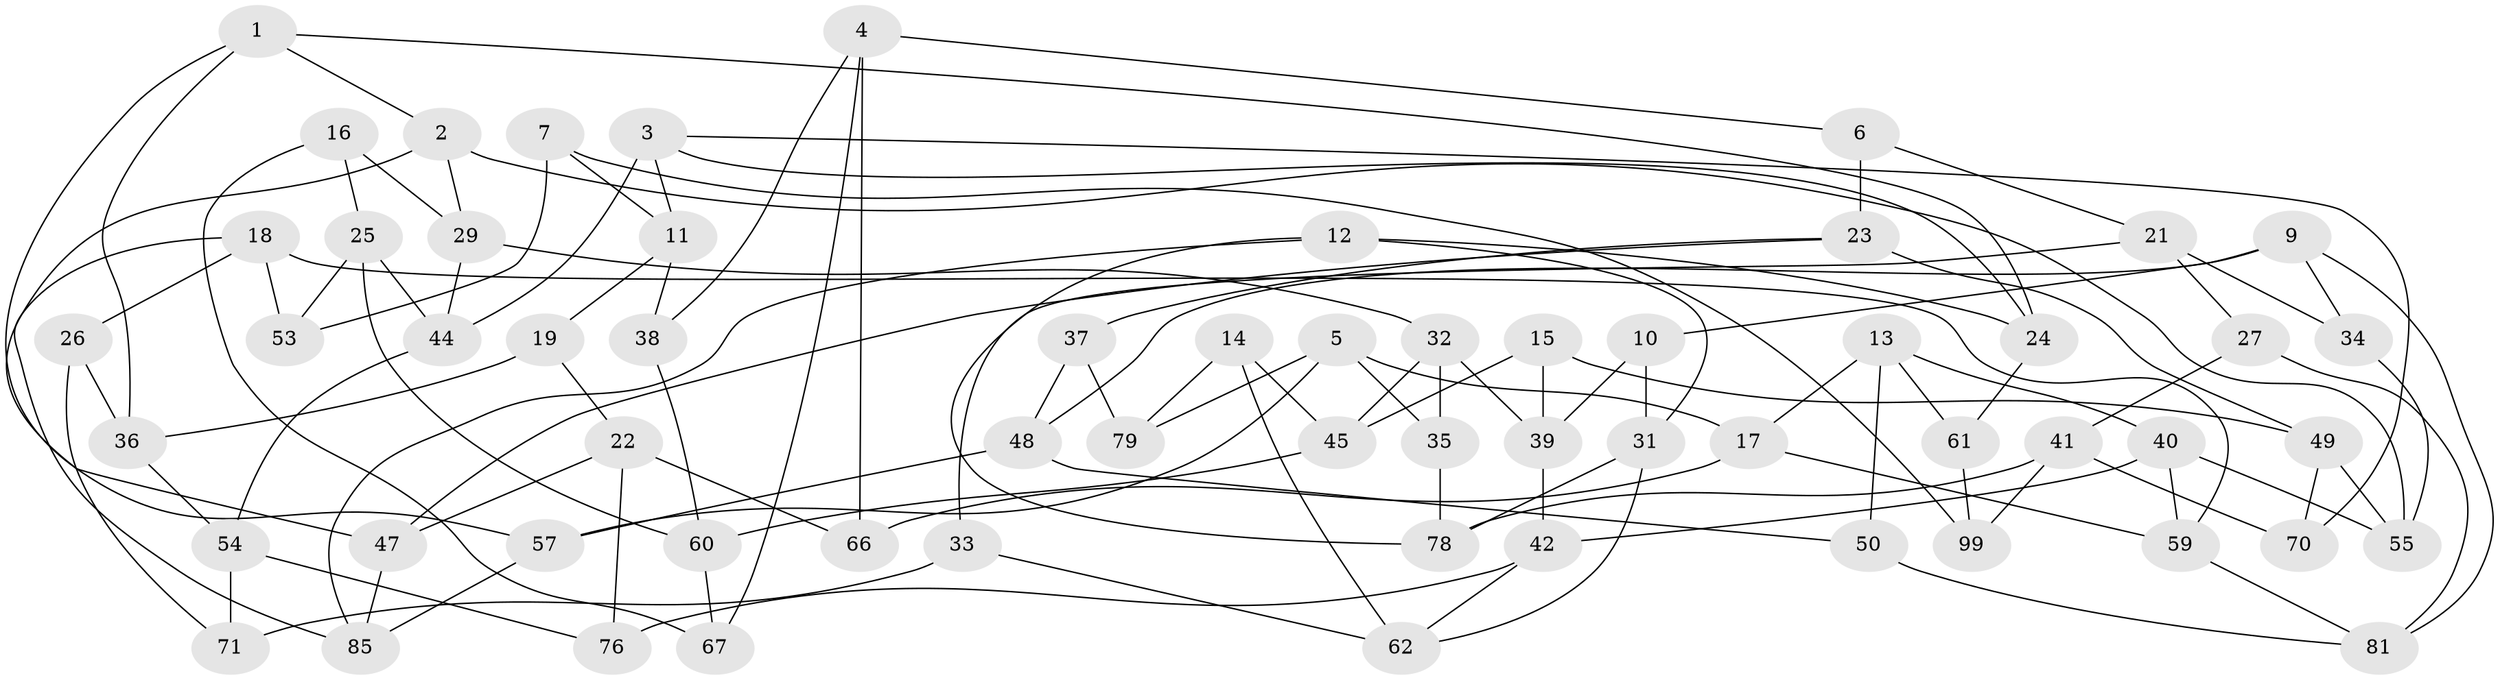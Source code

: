 // original degree distribution, {3: 1.0}
// Generated by graph-tools (version 1.1) at 2025/39/02/21/25 10:39:00]
// undirected, 62 vertices, 112 edges
graph export_dot {
graph [start="1"]
  node [color=gray90,style=filled];
  1 [super="+93"];
  2 [super="+30"];
  3 [super="+8"];
  4 [super="+65"];
  5 [super="+20"];
  6;
  7;
  9 [super="+28"];
  10;
  11 [super="+73"];
  12 [super="+51"];
  13 [super="+52"];
  14;
  15;
  16;
  17 [super="+98"];
  18 [super="+92"];
  19;
  21 [super="+68"];
  22 [super="+100"];
  23 [super="+91"];
  24 [super="+77"];
  25 [super="+72"];
  26;
  27;
  29 [super="+64"];
  31 [super="+43"];
  32 [super="+90"];
  33;
  34;
  35;
  36 [super="+86"];
  37;
  38;
  39 [super="+87"];
  40 [super="+75"];
  41 [super="+63"];
  42 [super="+58"];
  44 [super="+97"];
  45 [super="+46"];
  47 [super="+69"];
  48 [super="+96"];
  49 [super="+56"];
  50;
  53;
  54 [super="+84"];
  55 [super="+94"];
  57 [super="+95"];
  59 [super="+80"];
  60 [super="+83"];
  61;
  62 [super="+74"];
  66;
  67;
  70;
  71;
  76;
  78 [super="+88"];
  79;
  81 [super="+82"];
  85 [super="+89"];
  99;
  1 -- 57;
  1 -- 24;
  1 -- 2;
  1 -- 36;
  2 -- 55;
  2 -- 47;
  2 -- 29;
  3 -- 11;
  3 -- 24;
  3 -- 44;
  3 -- 70;
  4 -- 6;
  4 -- 67;
  4 -- 66;
  4 -- 38;
  5 -- 35;
  5 -- 57;
  5 -- 17;
  5 -- 79;
  6 -- 21;
  6 -- 23;
  7 -- 99;
  7 -- 53;
  7 -- 11;
  9 -- 34;
  9 -- 48;
  9 -- 81;
  9 -- 10;
  10 -- 31;
  10 -- 39;
  11 -- 38;
  11 -- 19;
  12 -- 78;
  12 -- 24;
  12 -- 85;
  12 -- 31;
  13 -- 50;
  13 -- 40;
  13 -- 17;
  13 -- 61;
  14 -- 79;
  14 -- 45;
  14 -- 62;
  15 -- 49;
  15 -- 39;
  15 -- 45;
  16 -- 29;
  16 -- 67;
  16 -- 25;
  17 -- 66;
  17 -- 59;
  18 -- 53;
  18 -- 26;
  18 -- 85;
  18 -- 59;
  19 -- 36;
  19 -- 22;
  21 -- 34;
  21 -- 33;
  21 -- 27;
  22 -- 66;
  22 -- 76;
  22 -- 47;
  23 -- 47;
  23 -- 37;
  23 -- 49;
  24 -- 61;
  25 -- 44;
  25 -- 60;
  25 -- 53;
  26 -- 71;
  26 -- 36;
  27 -- 41;
  27 -- 81;
  29 -- 44;
  29 -- 32;
  31 -- 78;
  31 -- 62;
  32 -- 35;
  32 -- 45;
  32 -- 39;
  33 -- 71;
  33 -- 62;
  34 -- 55;
  35 -- 78;
  36 -- 54;
  37 -- 79;
  37 -- 48;
  38 -- 60;
  39 -- 42;
  40 -- 55;
  40 -- 59;
  40 -- 42;
  41 -- 78;
  41 -- 99;
  41 -- 70;
  42 -- 76;
  42 -- 62;
  44 -- 54;
  45 -- 60;
  47 -- 85;
  48 -- 50;
  48 -- 57;
  49 -- 70;
  49 -- 55;
  50 -- 81;
  54 -- 76;
  54 -- 71;
  57 -- 85;
  59 -- 81;
  60 -- 67;
  61 -- 99;
}
